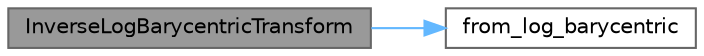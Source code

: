 digraph "InverseLogBarycentricTransform"
{
 // LATEX_PDF_SIZE
  bgcolor="transparent";
  edge [fontname=Helvetica,fontsize=10,labelfontname=Helvetica,labelfontsize=10];
  node [fontname=Helvetica,fontsize=10,shape=box,height=0.2,width=0.4];
  rankdir="LR";
  Node1 [id="Node000001",label="InverseLogBarycentricTransform",height=0.2,width=0.4,color="gray40", fillcolor="grey60", style="filled", fontcolor="black",tooltip=" "];
  Node1 -> Node2 [id="edge1_Node000001_Node000002",color="steelblue1",style="solid",tooltip=" "];
  Node2 [id="Node000002",label="from_log_barycentric",height=0.2,width=0.4,color="grey40", fillcolor="white", style="filled",URL="$pomp_8h.html#a3e9f93a24377bb00084d9400134fd102",tooltip=" "];
}
